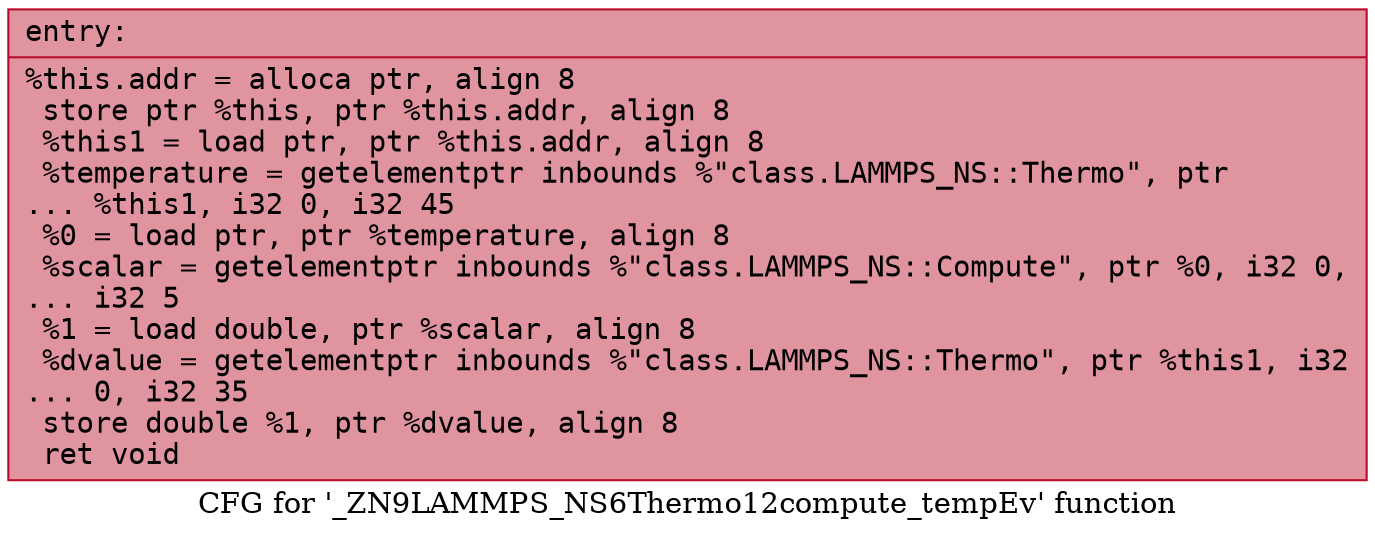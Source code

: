 digraph "CFG for '_ZN9LAMMPS_NS6Thermo12compute_tempEv' function" {
	label="CFG for '_ZN9LAMMPS_NS6Thermo12compute_tempEv' function";

	Node0x55bd404c4b00 [shape=record,color="#b70d28ff", style=filled, fillcolor="#b70d2870" fontname="Courier",label="{entry:\l|  %this.addr = alloca ptr, align 8\l  store ptr %this, ptr %this.addr, align 8\l  %this1 = load ptr, ptr %this.addr, align 8\l  %temperature = getelementptr inbounds %\"class.LAMMPS_NS::Thermo\", ptr\l... %this1, i32 0, i32 45\l  %0 = load ptr, ptr %temperature, align 8\l  %scalar = getelementptr inbounds %\"class.LAMMPS_NS::Compute\", ptr %0, i32 0,\l... i32 5\l  %1 = load double, ptr %scalar, align 8\l  %dvalue = getelementptr inbounds %\"class.LAMMPS_NS::Thermo\", ptr %this1, i32\l... 0, i32 35\l  store double %1, ptr %dvalue, align 8\l  ret void\l}"];
}
